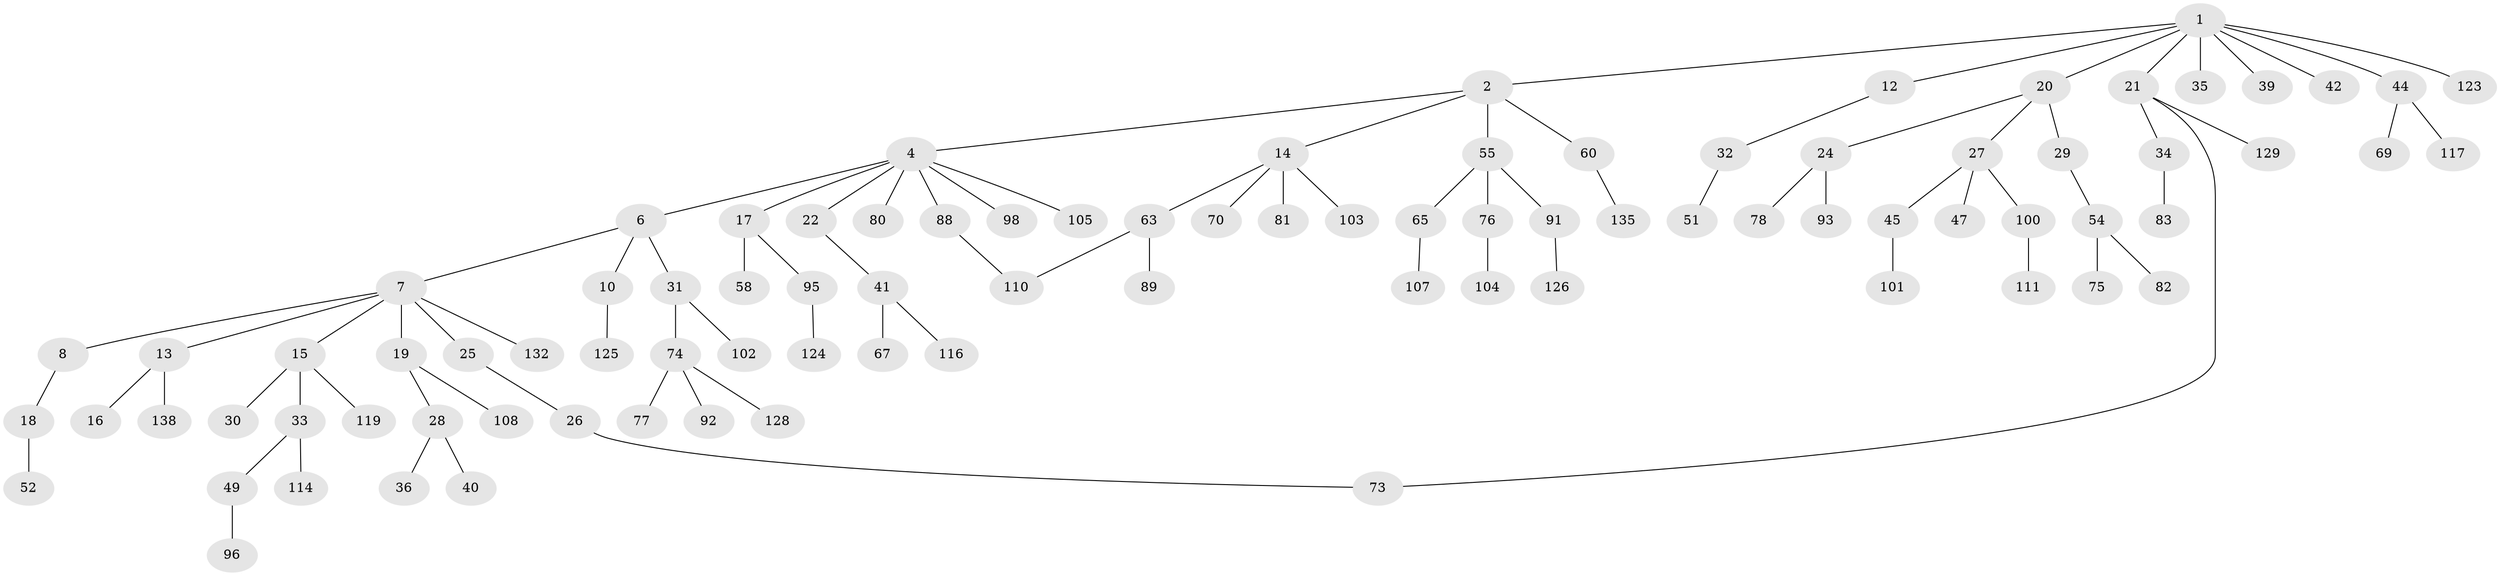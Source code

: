 // original degree distribution, {7: 0.0070921985815602835, 5: 0.03546099290780142, 4: 0.0851063829787234, 6: 0.014184397163120567, 2: 0.23404255319148937, 3: 0.1347517730496454, 1: 0.48936170212765956}
// Generated by graph-tools (version 1.1) at 2025/41/03/06/25 10:41:29]
// undirected, 91 vertices, 92 edges
graph export_dot {
graph [start="1"]
  node [color=gray90,style=filled];
  1 [super="+3"];
  2;
  4 [super="+5"];
  6 [super="+64"];
  7 [super="+9"];
  8 [super="+11"];
  10 [super="+85"];
  12 [super="+79"];
  13 [super="+68"];
  14 [super="+53"];
  15;
  16;
  17 [super="+106"];
  18 [super="+97"];
  19 [super="+131"];
  20;
  21 [super="+87"];
  22 [super="+23"];
  24 [super="+50"];
  25 [super="+66"];
  26 [super="+94"];
  27 [super="+43"];
  28 [super="+57"];
  29 [super="+37"];
  30 [super="+59"];
  31;
  32 [super="+38"];
  33 [super="+46"];
  34;
  35 [super="+112"];
  36;
  39 [super="+109"];
  40 [super="+61"];
  41 [super="+71"];
  42;
  44 [super="+56"];
  45 [super="+99"];
  47 [super="+48"];
  49;
  51;
  52 [super="+62"];
  54 [super="+86"];
  55 [super="+121"];
  58;
  60 [super="+133"];
  63 [super="+72"];
  65 [super="+90"];
  67 [super="+127"];
  69;
  70 [super="+118"];
  73;
  74 [super="+84"];
  75;
  76;
  77;
  78;
  80;
  81;
  82 [super="+136"];
  83 [super="+141"];
  88 [super="+140"];
  89 [super="+134"];
  91 [super="+115"];
  92;
  93;
  95 [super="+122"];
  96 [super="+137"];
  98;
  100;
  101;
  102 [super="+113"];
  103;
  104;
  105;
  107;
  108 [super="+120"];
  110;
  111;
  114;
  116;
  117;
  119;
  123;
  124;
  125;
  126 [super="+139"];
  128 [super="+130"];
  129;
  132;
  135;
  138;
  1 -- 2;
  1 -- 21;
  1 -- 35;
  1 -- 42;
  1 -- 44;
  1 -- 123;
  1 -- 12;
  1 -- 20;
  1 -- 39;
  2 -- 4;
  2 -- 14;
  2 -- 55;
  2 -- 60;
  4 -- 17;
  4 -- 22;
  4 -- 88;
  4 -- 105;
  4 -- 80;
  4 -- 98;
  4 -- 6;
  6 -- 7;
  6 -- 10;
  6 -- 31;
  7 -- 8;
  7 -- 19;
  7 -- 25;
  7 -- 132;
  7 -- 15;
  7 -- 13;
  8 -- 18;
  10 -- 125;
  12 -- 32;
  13 -- 16;
  13 -- 138;
  14 -- 81;
  14 -- 70;
  14 -- 103;
  14 -- 63;
  15 -- 30;
  15 -- 33;
  15 -- 119;
  17 -- 58;
  17 -- 95;
  18 -- 52;
  19 -- 28;
  19 -- 108;
  20 -- 24;
  20 -- 27;
  20 -- 29;
  21 -- 34;
  21 -- 129;
  21 -- 73;
  22 -- 41;
  24 -- 93;
  24 -- 78;
  25 -- 26;
  26 -- 73;
  27 -- 45;
  27 -- 100;
  27 -- 47;
  28 -- 36;
  28 -- 40;
  29 -- 54;
  31 -- 74;
  31 -- 102;
  32 -- 51;
  33 -- 114;
  33 -- 49;
  34 -- 83;
  41 -- 67;
  41 -- 116;
  44 -- 69;
  44 -- 117;
  45 -- 101;
  49 -- 96;
  54 -- 75;
  54 -- 82;
  55 -- 65;
  55 -- 76;
  55 -- 91;
  60 -- 135;
  63 -- 89;
  63 -- 110;
  65 -- 107;
  74 -- 77;
  74 -- 92;
  74 -- 128;
  76 -- 104;
  88 -- 110;
  91 -- 126;
  95 -- 124;
  100 -- 111;
}
